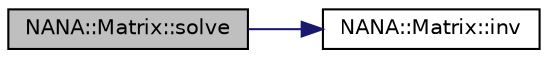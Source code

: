 digraph "NANA::Matrix::solve"
{
 // LATEX_PDF_SIZE
  edge [fontname="Helvetica",fontsize="10",labelfontname="Helvetica",labelfontsize="10"];
  node [fontname="Helvetica",fontsize="10",shape=record];
  rankdir="LR";
  Node1 [label="NANA::Matrix::solve",height=0.2,width=0.4,color="black", fillcolor="grey75", style="filled", fontcolor="black",tooltip="求解Ax=b的方程"];
  Node1 -> Node2 [color="midnightblue",fontsize="10",style="solid",fontname="Helvetica"];
  Node2 [label="NANA::Matrix::inv",height=0.2,width=0.4,color="black", fillcolor="white", style="filled",URL="$class_n_a_n_a_1_1_matrix.html#a9df5ce6170c521450590a62d07686310",tooltip="实现矩阵的求逆"];
}
